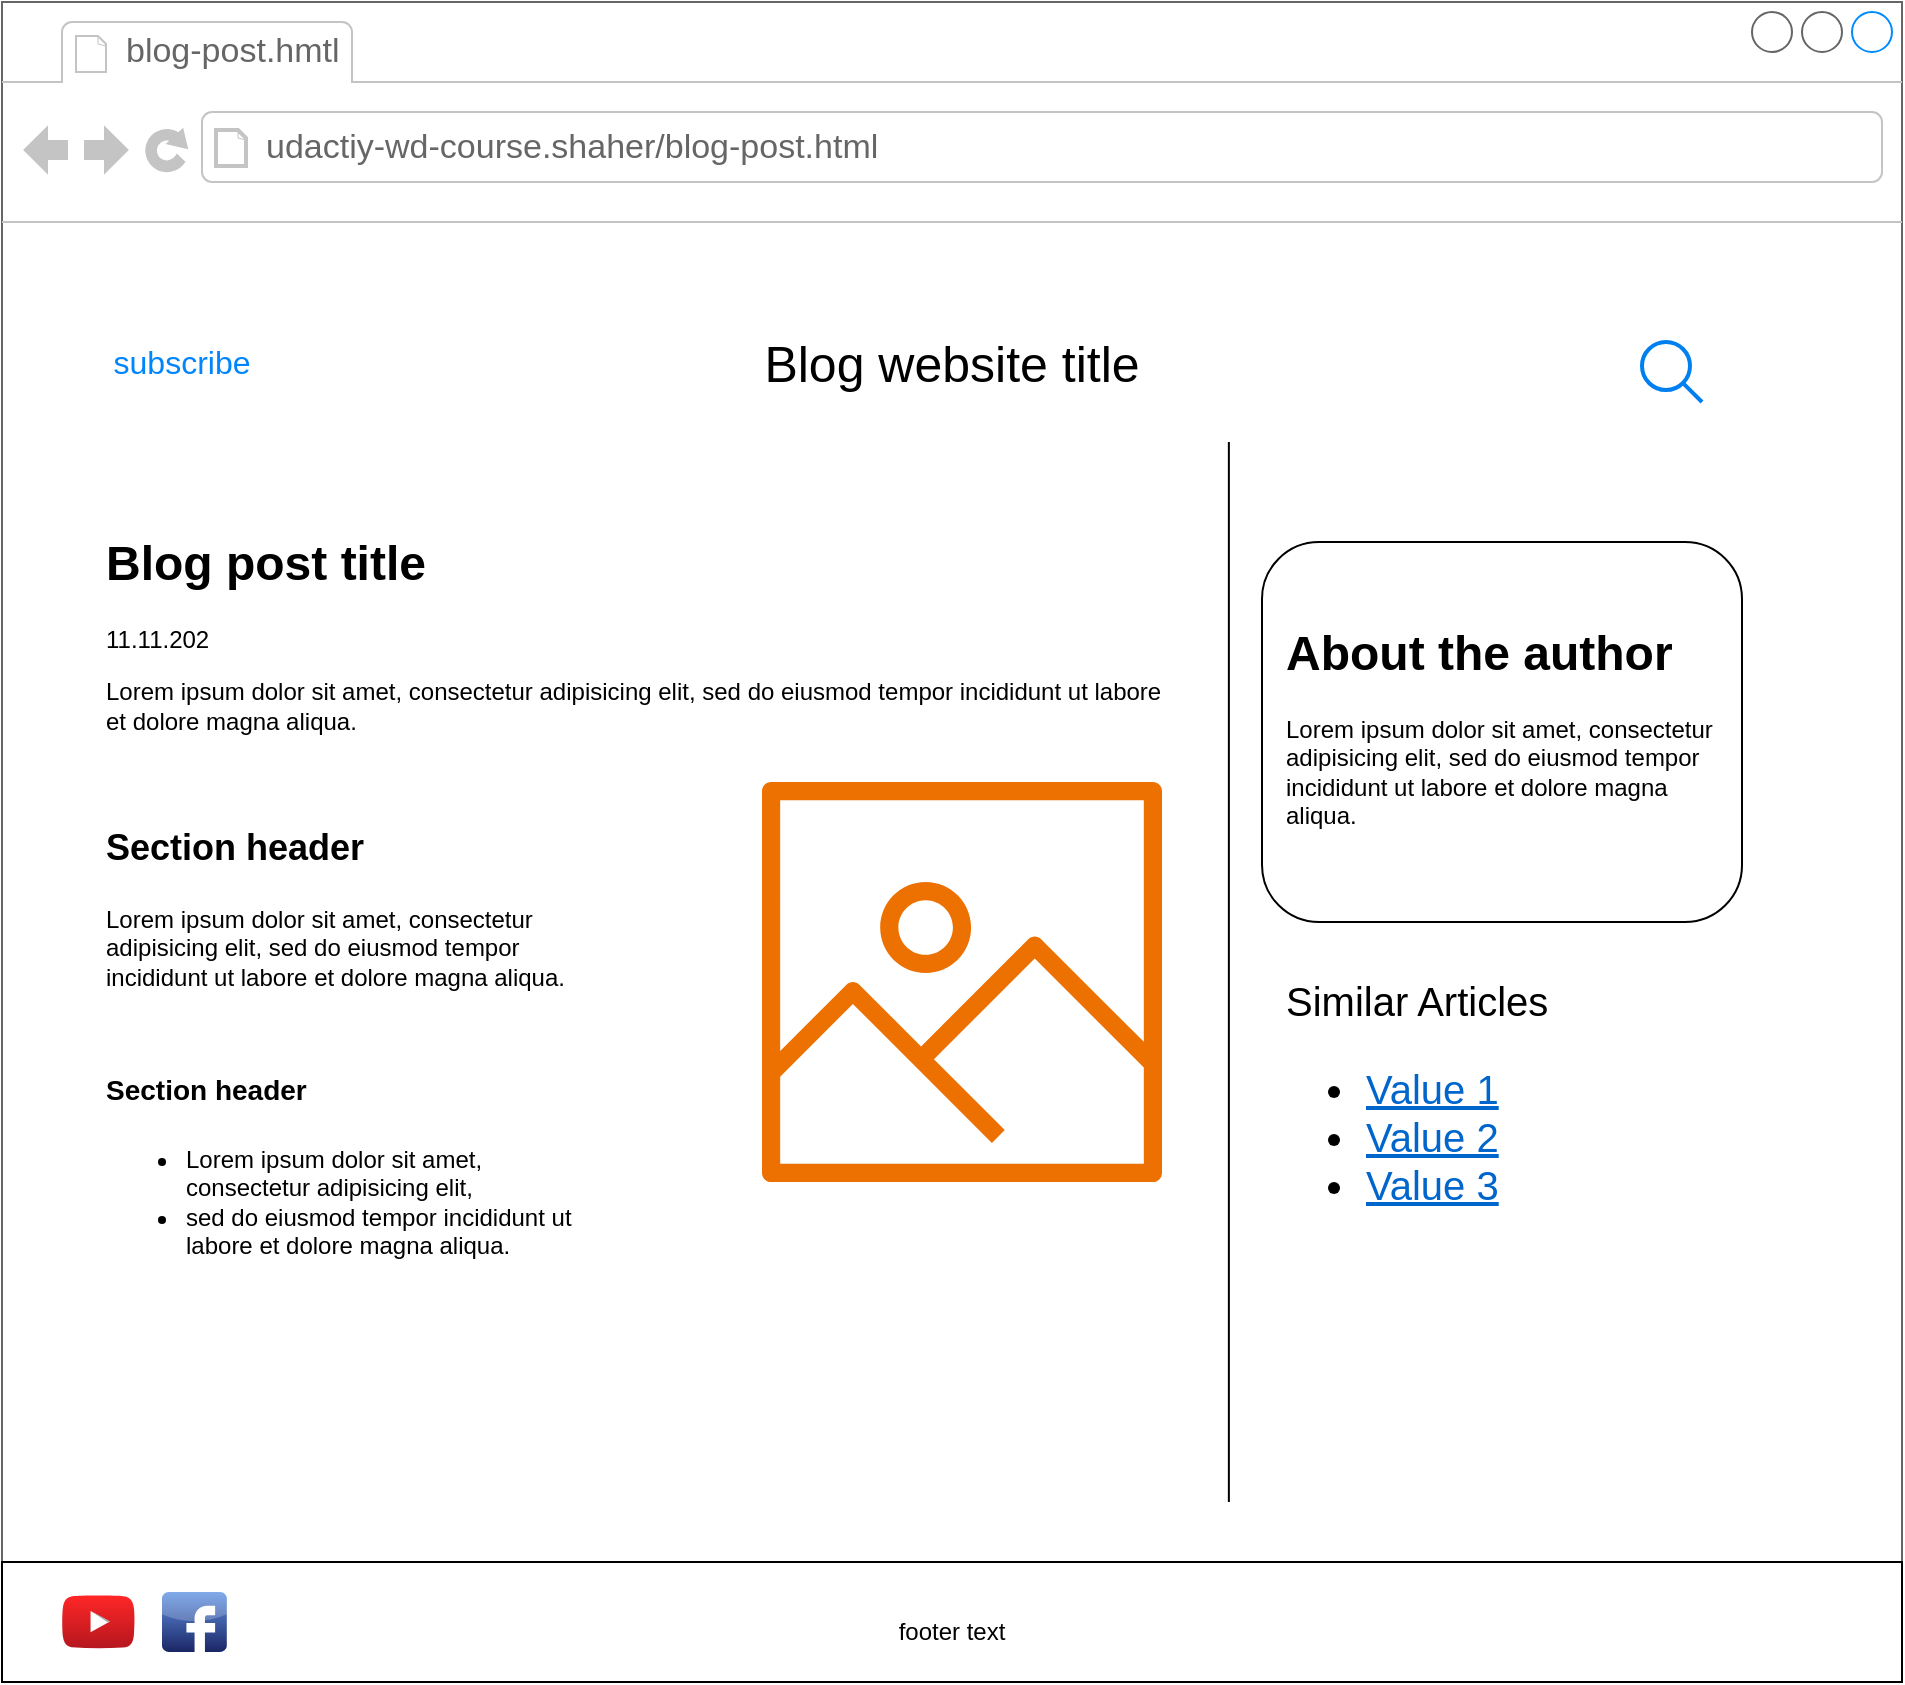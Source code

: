 <mxfile version="24.7.17">
  <diagram name="Seite-1" id="Yu5WHI0yvBldvcSVoJ3o">
    <mxGraphModel dx="2074" dy="1144" grid="1" gridSize="10" guides="1" tooltips="1" connect="1" arrows="1" fold="1" page="1" pageScale="1" pageWidth="5000" pageHeight="1920" math="0" shadow="0">
      <root>
        <mxCell id="0" />
        <mxCell id="1" parent="0" />
        <mxCell id="hXxf3Bxxnw7Oz5GumfO5-1" value="" style="strokeWidth=1;shadow=0;dashed=0;align=center;html=1;shape=mxgraph.mockup.containers.browserWindow;rSize=0;strokeColor=#666666;strokeColor2=#008cff;strokeColor3=#c4c4c4;mainText=,;recursiveResize=0;" parent="1" vertex="1">
          <mxGeometry x="330" y="130" width="950" height="840" as="geometry" />
        </mxCell>
        <mxCell id="hXxf3Bxxnw7Oz5GumfO5-2" value="blog-post&lt;span style=&quot;background-color: initial;&quot;&gt;.hmtl&lt;/span&gt;" style="strokeWidth=1;shadow=0;dashed=0;align=center;html=1;shape=mxgraph.mockup.containers.anchor;fontSize=17;fontColor=#666666;align=left;whiteSpace=wrap;" parent="hXxf3Bxxnw7Oz5GumfO5-1" vertex="1">
          <mxGeometry x="60" y="12" width="110" height="26" as="geometry" />
        </mxCell>
        <mxCell id="hXxf3Bxxnw7Oz5GumfO5-3" value="udactiy-wd-course.shaher/blog-post.html" style="strokeWidth=1;shadow=0;dashed=0;align=center;html=1;shape=mxgraph.mockup.containers.anchor;rSize=0;fontSize=17;fontColor=#666666;align=left;" parent="hXxf3Bxxnw7Oz5GumfO5-1" vertex="1">
          <mxGeometry x="130" y="60" width="250" height="26" as="geometry" />
        </mxCell>
        <mxCell id="hXxf3Bxxnw7Oz5GumfO5-4" value="subscribe" style="html=1;shadow=0;dashed=0;shape=mxgraph.bootstrap.rrect;rSize=5;strokeColor=none;strokeWidth=1;fillColor=none;fontColor=#0085FC;whiteSpace=wrap;align=center;verticalAlign=middle;spacingLeft=0;fontStyle=0;fontSize=16;spacing=5;" parent="hXxf3Bxxnw7Oz5GumfO5-1" vertex="1">
          <mxGeometry x="60" y="160" width="60" height="40" as="geometry" />
        </mxCell>
        <mxCell id="hXxf3Bxxnw7Oz5GumfO5-6" value="&lt;font style=&quot;font-size: 25px;&quot;&gt;Blog website title&lt;/font&gt;" style="text;html=1;align=center;verticalAlign=middle;whiteSpace=wrap;rounded=0;strokeWidth=5;" parent="hXxf3Bxxnw7Oz5GumfO5-1" vertex="1">
          <mxGeometry x="345" y="160" width="260" height="40" as="geometry" />
        </mxCell>
        <mxCell id="hXxf3Bxxnw7Oz5GumfO5-7" value="" style="html=1;verticalLabelPosition=bottom;align=center;labelBackgroundColor=#ffffff;verticalAlign=top;strokeWidth=2;strokeColor=#0080F0;shadow=0;dashed=0;shape=mxgraph.ios7.icons.looking_glass;" parent="hXxf3Bxxnw7Oz5GumfO5-1" vertex="1">
          <mxGeometry x="820" y="170" width="30" height="30" as="geometry" />
        </mxCell>
        <mxCell id="hXxf3Bxxnw7Oz5GumfO5-9" value="&lt;span style=&quot;color: rgba(0, 0, 0, 0); font-family: monospace; font-size: 0px; text-align: start; text-wrap: nowrap;&quot;&gt;%3CmxGraphModel%3E%3Croot%3E%3CmxCell%20id%3D%220%22%2F%3E%3CmxCell%20id%3D%221%22%20parent%3D%220%22%2F%3E%3CmxCell%20id%3D%222%22%20value%3D%22%22%20style%3D%22strokeWidth%3D1%3Bshadow%3D0%3Bdashed%3D0%3Balign%3Dcenter%3Bhtml%3D1%3Bshape%3Dmxgraph.mockup.containers.browserWindow%3BrSize%3D0%3BstrokeColor%3D%23666666%3BstrokeColor2%3D%23008cff%3BstrokeColor3%3D%23c4c4c4%3BmainText%3D%2C%3BrecursiveResize%3D0%3B%22%20vertex%3D%221%22%20parent%3D%221%22%3E%3CmxGeometry%20x%3D%22330%22%20y%3D%22130%22%20width%3D%22950%22%20height%3D%22840%22%20as%3D%22geometry%22%2F%3E%3C%2FmxCell%3E%3CmxCell%20id%3D%223%22%20value%3D%22Page%201%22%20style%3D%22strokeWidth%3D1%3Bshadow%3D0%3Bdashed%3D0%3Balign%3Dcenter%3Bhtml%3D1%3Bshape%3Dmxgraph.mockup.containers.anchor%3BfontSize%3D17%3BfontColor%3D%23666666%3Balign%3Dleft%3BwhiteSpace%3Dwrap%3B%22%20vertex%3D%221%22%20parent%3D%222%22%3E%3CmxGeometry%20x%3D%2260%22%20y%3D%2212%22%20width%3D%22110%22%20height%3D%2226%22%20as%3D%22geometry%22%2F%3E%3C%2FmxCell%3E%3CmxCell%20id%3D%224%22%20value%3D%22https%3A%2F%2Fwww.draw.io%22%20style%3D%22strokeWidth%3D1%3Bshadow%3D0%3Bdashed%3D0%3Balign%3Dcenter%3Bhtml%3D1%3Bshape%3Dmxgraph.mockup.containers.anchor%3BrSize%3D0%3BfontSize%3D17%3BfontColor%3D%23666666%3Balign%3Dleft%3B%22%20vertex%3D%221%22%20parent%3D%222%22%3E%3CmxGeometry%20x%3D%22130%22%20y%3D%2260%22%20width%3D%22250%22%20height%3D%2226%22%20as%3D%22geometry%22%2F%3E%3C%2FmxCell%3E%3CmxCell%20id%3D%225%22%20value%3D%22subscribe%22%20style%3D%22html%3D1%3Bshadow%3D0%3Bdashed%3D0%3Bshape%3Dmxgraph.bootstrap.rrect%3BrSize%3D5%3BstrokeColor%3Dnone%3BstrokeWidth%3D1%3BfillColor%3Dnone%3BfontColor%3D%230085FC%3BwhiteSpace%3Dwrap%3Balign%3Dcenter%3BverticalAlign%3Dmiddle%3BspacingLeft%3D0%3BfontStyle%3D0%3BfontSize%3D16%3Bspacing%3D5%3B%22%20vertex%3D%221%22%20parent%3D%222%22%3E%3CmxGeometry%20x%3D%2260%22%20y%3D%22160%22%20width%3D%2260%22%20height%3D%2240%22%20as%3D%22geometry%22%2F%3E%3C%2FmxCell%3E%3CmxCell%20id%3D%226%22%20value%3D%22%26lt%3Bfont%20style%3D%26quot%3Bfont-size%3A%2025px%3B%26quot%3B%26gt%3BBlog%20website%20title%26lt%3B%2Ffont%26gt%3B%22%20style%3D%22text%3Bhtml%3D1%3Balign%3Dcenter%3BverticalAlign%3Dmiddle%3BwhiteSpace%3Dwrap%3Brounded%3D0%3BstrokeWidth%3D5%3B%22%20vertex%3D%221%22%20parent%3D%222%22%3E%3CmxGeometry%20x%3D%22345%22%20y%3D%22160%22%20width%3D%22260%22%20height%3D%2240%22%20as%3D%22geometry%22%2F%3E%3C%2FmxCell%3E%3CmxCell%20id%3D%227%22%20value%3D%22%22%20style%3D%22html%3D1%3BverticalLabelPosition%3Dbottom%3Balign%3Dcenter%3BlabelBackgroundColor%3D%23ffffff%3BverticalAlign%3Dtop%3BstrokeWidth%3D2%3BstrokeColor%3D%230080F0%3Bshadow%3D0%3Bdashed%3D0%3Bshape%3Dmxgraph.ios7.icons.looking_glass%3B%22%20vertex%3D%221%22%20parent%3D%222%22%3E%3CmxGeometry%20x%3D%22820%22%20y%3D%22170%22%20width%3D%2230%22%20height%3D%2230%22%20as%3D%22geometry%22%2F%3E%3C%2FmxCell%3E%3CmxCell%20id%3D%228%22%20value%3D%22%22%20style%3D%22rounded%3D1%3BwhiteSpace%3Dwrap%3Bhtml%3D1%3B%22%20vertex%3D%221%22%20parent%3D%222%22%3E%3CmxGeometry%20x%3D%22170%22%20y%3D%22290%22%20width%3D%22240%22%20height%3D%22160%22%20as%3D%22geometry%22%2F%3E%3C%2FmxCell%3E%3CmxCell%20id%3D%229%22%20value%3D%22%22%20style%3D%22rounded%3D1%3BwhiteSpace%3Dwrap%3Bhtml%3D1%3B%22%20vertex%3D%221%22%20parent%3D%222%22%3E%3CmxGeometry%20x%3D%22580%22%20y%3D%22290%22%20width%3D%22240%22%20height%3D%22160%22%20as%3D%22geometry%22%2F%3E%3C%2FmxCell%3E%3C%2Froot%3E%3C%2FmxGraphModel%3E&lt;/span&gt;" style="rounded=1;whiteSpace=wrap;html=1;" parent="hXxf3Bxxnw7Oz5GumfO5-1" vertex="1">
          <mxGeometry x="630" y="270" width="240" height="190" as="geometry" />
        </mxCell>
        <mxCell id="hXxf3Bxxnw7Oz5GumfO5-34" value="" style="rounded=0;whiteSpace=wrap;html=1;" parent="hXxf3Bxxnw7Oz5GumfO5-1" vertex="1">
          <mxGeometry y="780" width="950" height="60" as="geometry" />
        </mxCell>
        <mxCell id="hXxf3Bxxnw7Oz5GumfO5-35" value="" style="dashed=0;outlineConnect=0;html=1;align=center;labelPosition=center;verticalLabelPosition=bottom;verticalAlign=top;shape=mxgraph.weblogos.youtube_2;fillColor=#FF2626;gradientColor=#B5171F" parent="hXxf3Bxxnw7Oz5GumfO5-1" vertex="1">
          <mxGeometry x="30" y="796.7" width="36.4" height="26.6" as="geometry" />
        </mxCell>
        <mxCell id="hXxf3Bxxnw7Oz5GumfO5-36" value="" style="dashed=0;outlineConnect=0;html=1;align=center;labelPosition=center;verticalLabelPosition=bottom;verticalAlign=top;shape=mxgraph.webicons.facebook;fillColor=#6294E4;gradientColor=#1A2665" parent="hXxf3Bxxnw7Oz5GumfO5-1" vertex="1">
          <mxGeometry x="80" y="795" width="32.4" height="30" as="geometry" />
        </mxCell>
        <mxCell id="hXxf3Bxxnw7Oz5GumfO5-37" value="footer text" style="text;html=1;align=center;verticalAlign=middle;whiteSpace=wrap;rounded=0;" parent="hXxf3Bxxnw7Oz5GumfO5-1" vertex="1">
          <mxGeometry x="445" y="800" width="60" height="30" as="geometry" />
        </mxCell>
        <mxCell id="4gr4AJvVroxB4wwy3Jba-2" value="&lt;h1 style=&quot;margin-top: 0px;&quot;&gt;About the author&lt;/h1&gt;&lt;p&gt;Lorem ipsum dolor sit amet, consectetur adipisicing elit, sed do eiusmod tempor incididunt ut labore et dolore magna aliqua.&lt;/p&gt;" style="text;html=1;whiteSpace=wrap;overflow=hidden;rounded=0;" vertex="1" parent="hXxf3Bxxnw7Oz5GumfO5-1">
          <mxGeometry x="640" y="305" width="230" height="120" as="geometry" />
        </mxCell>
        <mxCell id="4gr4AJvVroxB4wwy3Jba-3" value="&lt;div style=&quot;font-size: 20px;&quot;&gt;&lt;font style=&quot;font-size: 20px;&quot;&gt;Similar Articles&lt;/font&gt;&lt;/div&gt;&lt;ul style=&quot;font-size: 20px;&quot;&gt;&lt;li style=&quot;&quot;&gt;&lt;font style=&quot;font-size: 20px;&quot; color=&quot;#0066cc&quot;&gt;&lt;u&gt;Value 1&lt;/u&gt;&lt;/font&gt;&lt;/li&gt;&lt;li style=&quot;&quot;&gt;&lt;font style=&quot;font-size: 20px;&quot; color=&quot;#0066cc&quot;&gt;&lt;u&gt;Value 2&lt;/u&gt;&lt;/font&gt;&lt;/li&gt;&lt;li style=&quot;&quot;&gt;&lt;font style=&quot;font-size: 20px;&quot; color=&quot;#0066cc&quot;&gt;&lt;u style=&quot;&quot;&gt;Value 3&lt;/u&gt;&lt;/font&gt;&lt;/li&gt;&lt;/ul&gt;" style="text;strokeColor=none;fillColor=none;html=1;whiteSpace=wrap;verticalAlign=middle;overflow=hidden;" vertex="1" parent="hXxf3Bxxnw7Oz5GumfO5-1">
          <mxGeometry x="640" y="480" width="175" height="150" as="geometry" />
        </mxCell>
        <mxCell id="4gr4AJvVroxB4wwy3Jba-7" value="" style="line;strokeWidth=1;direction=south;html=1;" vertex="1" parent="hXxf3Bxxnw7Oz5GumfO5-1">
          <mxGeometry x="596.87" y="220" width="33.13" height="530" as="geometry" />
        </mxCell>
        <mxCell id="4gr4AJvVroxB4wwy3Jba-8" value="&lt;h1 style=&quot;margin-top: 0px;&quot;&gt;Blog post title&lt;/h1&gt;&lt;div&gt;11.11.202&lt;/div&gt;&lt;p&gt;Lorem ipsum dolor sit amet, consectetur adipisicing elit, sed do eiusmod tempor incididunt ut labore et dolore magna aliqua.&lt;/p&gt;" style="text;html=1;whiteSpace=wrap;overflow=hidden;rounded=0;" vertex="1" parent="hXxf3Bxxnw7Oz5GumfO5-1">
          <mxGeometry x="50" y="260" width="530" height="120" as="geometry" />
        </mxCell>
        <mxCell id="4gr4AJvVroxB4wwy3Jba-9" value="&lt;h1 style=&quot;margin-top: 0px;&quot;&gt;&lt;font style=&quot;font-size: 18px;&quot;&gt;Section header&lt;/font&gt;&lt;/h1&gt;&lt;p&gt;Lorem ipsum dolor sit amet, consectetur adipisicing elit, sed do eiusmod tempor incididunt ut labore et dolore magna aliqua.&lt;/p&gt;" style="text;html=1;whiteSpace=wrap;overflow=hidden;rounded=0;" vertex="1" parent="hXxf3Bxxnw7Oz5GumfO5-1">
          <mxGeometry x="50" y="400" width="250" height="120" as="geometry" />
        </mxCell>
        <mxCell id="4gr4AJvVroxB4wwy3Jba-10" value="" style="sketch=0;outlineConnect=0;fontColor=#232F3E;gradientColor=none;fillColor=#ED7100;strokeColor=none;dashed=0;verticalLabelPosition=bottom;verticalAlign=top;align=center;html=1;fontSize=12;fontStyle=0;aspect=fixed;pointerEvents=1;shape=mxgraph.aws4.container_registry_image;" vertex="1" parent="hXxf3Bxxnw7Oz5GumfO5-1">
          <mxGeometry x="380" y="390" width="200" height="200" as="geometry" />
        </mxCell>
        <mxCell id="4gr4AJvVroxB4wwy3Jba-11" value="&lt;h1 style=&quot;margin-top: 0px;&quot;&gt;&lt;font style=&quot;font-size: 14px;&quot;&gt;Section header&lt;/font&gt;&lt;/h1&gt;&lt;p&gt;&lt;/p&gt;&lt;ul&gt;&lt;li&gt;Lorem ipsum dolor sit amet, consectetur adipisicing elit,&amp;nbsp;&lt;/li&gt;&lt;li&gt;sed do eiusmod tempor incididunt ut labore et dolore magna aliqua.&lt;/li&gt;&lt;/ul&gt;&lt;p&gt;&lt;/p&gt;" style="text;html=1;whiteSpace=wrap;overflow=hidden;rounded=0;" vertex="1" parent="hXxf3Bxxnw7Oz5GumfO5-1">
          <mxGeometry x="50" y="520" width="250" height="120" as="geometry" />
        </mxCell>
      </root>
    </mxGraphModel>
  </diagram>
</mxfile>
